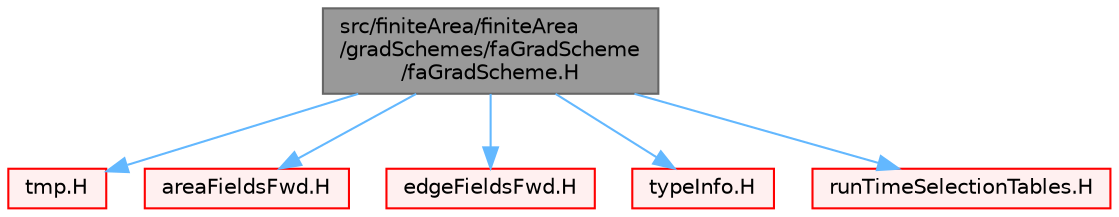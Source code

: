 digraph "src/finiteArea/finiteArea/gradSchemes/faGradScheme/faGradScheme.H"
{
 // LATEX_PDF_SIZE
  bgcolor="transparent";
  edge [fontname=Helvetica,fontsize=10,labelfontname=Helvetica,labelfontsize=10];
  node [fontname=Helvetica,fontsize=10,shape=box,height=0.2,width=0.4];
  Node1 [id="Node000001",label="src/finiteArea/finiteArea\l/gradSchemes/faGradScheme\l/faGradScheme.H",height=0.2,width=0.4,color="gray40", fillcolor="grey60", style="filled", fontcolor="black",tooltip=" "];
  Node1 -> Node2 [id="edge1_Node000001_Node000002",color="steelblue1",style="solid",tooltip=" "];
  Node2 [id="Node000002",label="tmp.H",height=0.2,width=0.4,color="red", fillcolor="#FFF0F0", style="filled",URL="$tmp_8H.html",tooltip=" "];
  Node1 -> Node75 [id="edge2_Node000001_Node000075",color="steelblue1",style="solid",tooltip=" "];
  Node75 [id="Node000075",label="areaFieldsFwd.H",height=0.2,width=0.4,color="red", fillcolor="#FFF0F0", style="filled",URL="$areaFieldsFwd_8H.html",tooltip="Forwards and collection of common area field types."];
  Node1 -> Node131 [id="edge3_Node000001_Node000131",color="steelblue1",style="solid",tooltip=" "];
  Node131 [id="Node000131",label="edgeFieldsFwd.H",height=0.2,width=0.4,color="red", fillcolor="#FFF0F0", style="filled",URL="$edgeFieldsFwd_8H.html",tooltip="Forwards for edge field types."];
  Node1 -> Node132 [id="edge4_Node000001_Node000132",color="steelblue1",style="solid",tooltip=" "];
  Node132 [id="Node000132",label="typeInfo.H",height=0.2,width=0.4,color="red", fillcolor="#FFF0F0", style="filled",URL="$typeInfo_8H.html",tooltip=" "];
  Node1 -> Node137 [id="edge5_Node000001_Node000137",color="steelblue1",style="solid",tooltip=" "];
  Node137 [id="Node000137",label="runTimeSelectionTables.H",height=0.2,width=0.4,color="red", fillcolor="#FFF0F0", style="filled",URL="$runTimeSelectionTables_8H.html",tooltip="Macros to ease declaration of run-time selection tables."];
}
